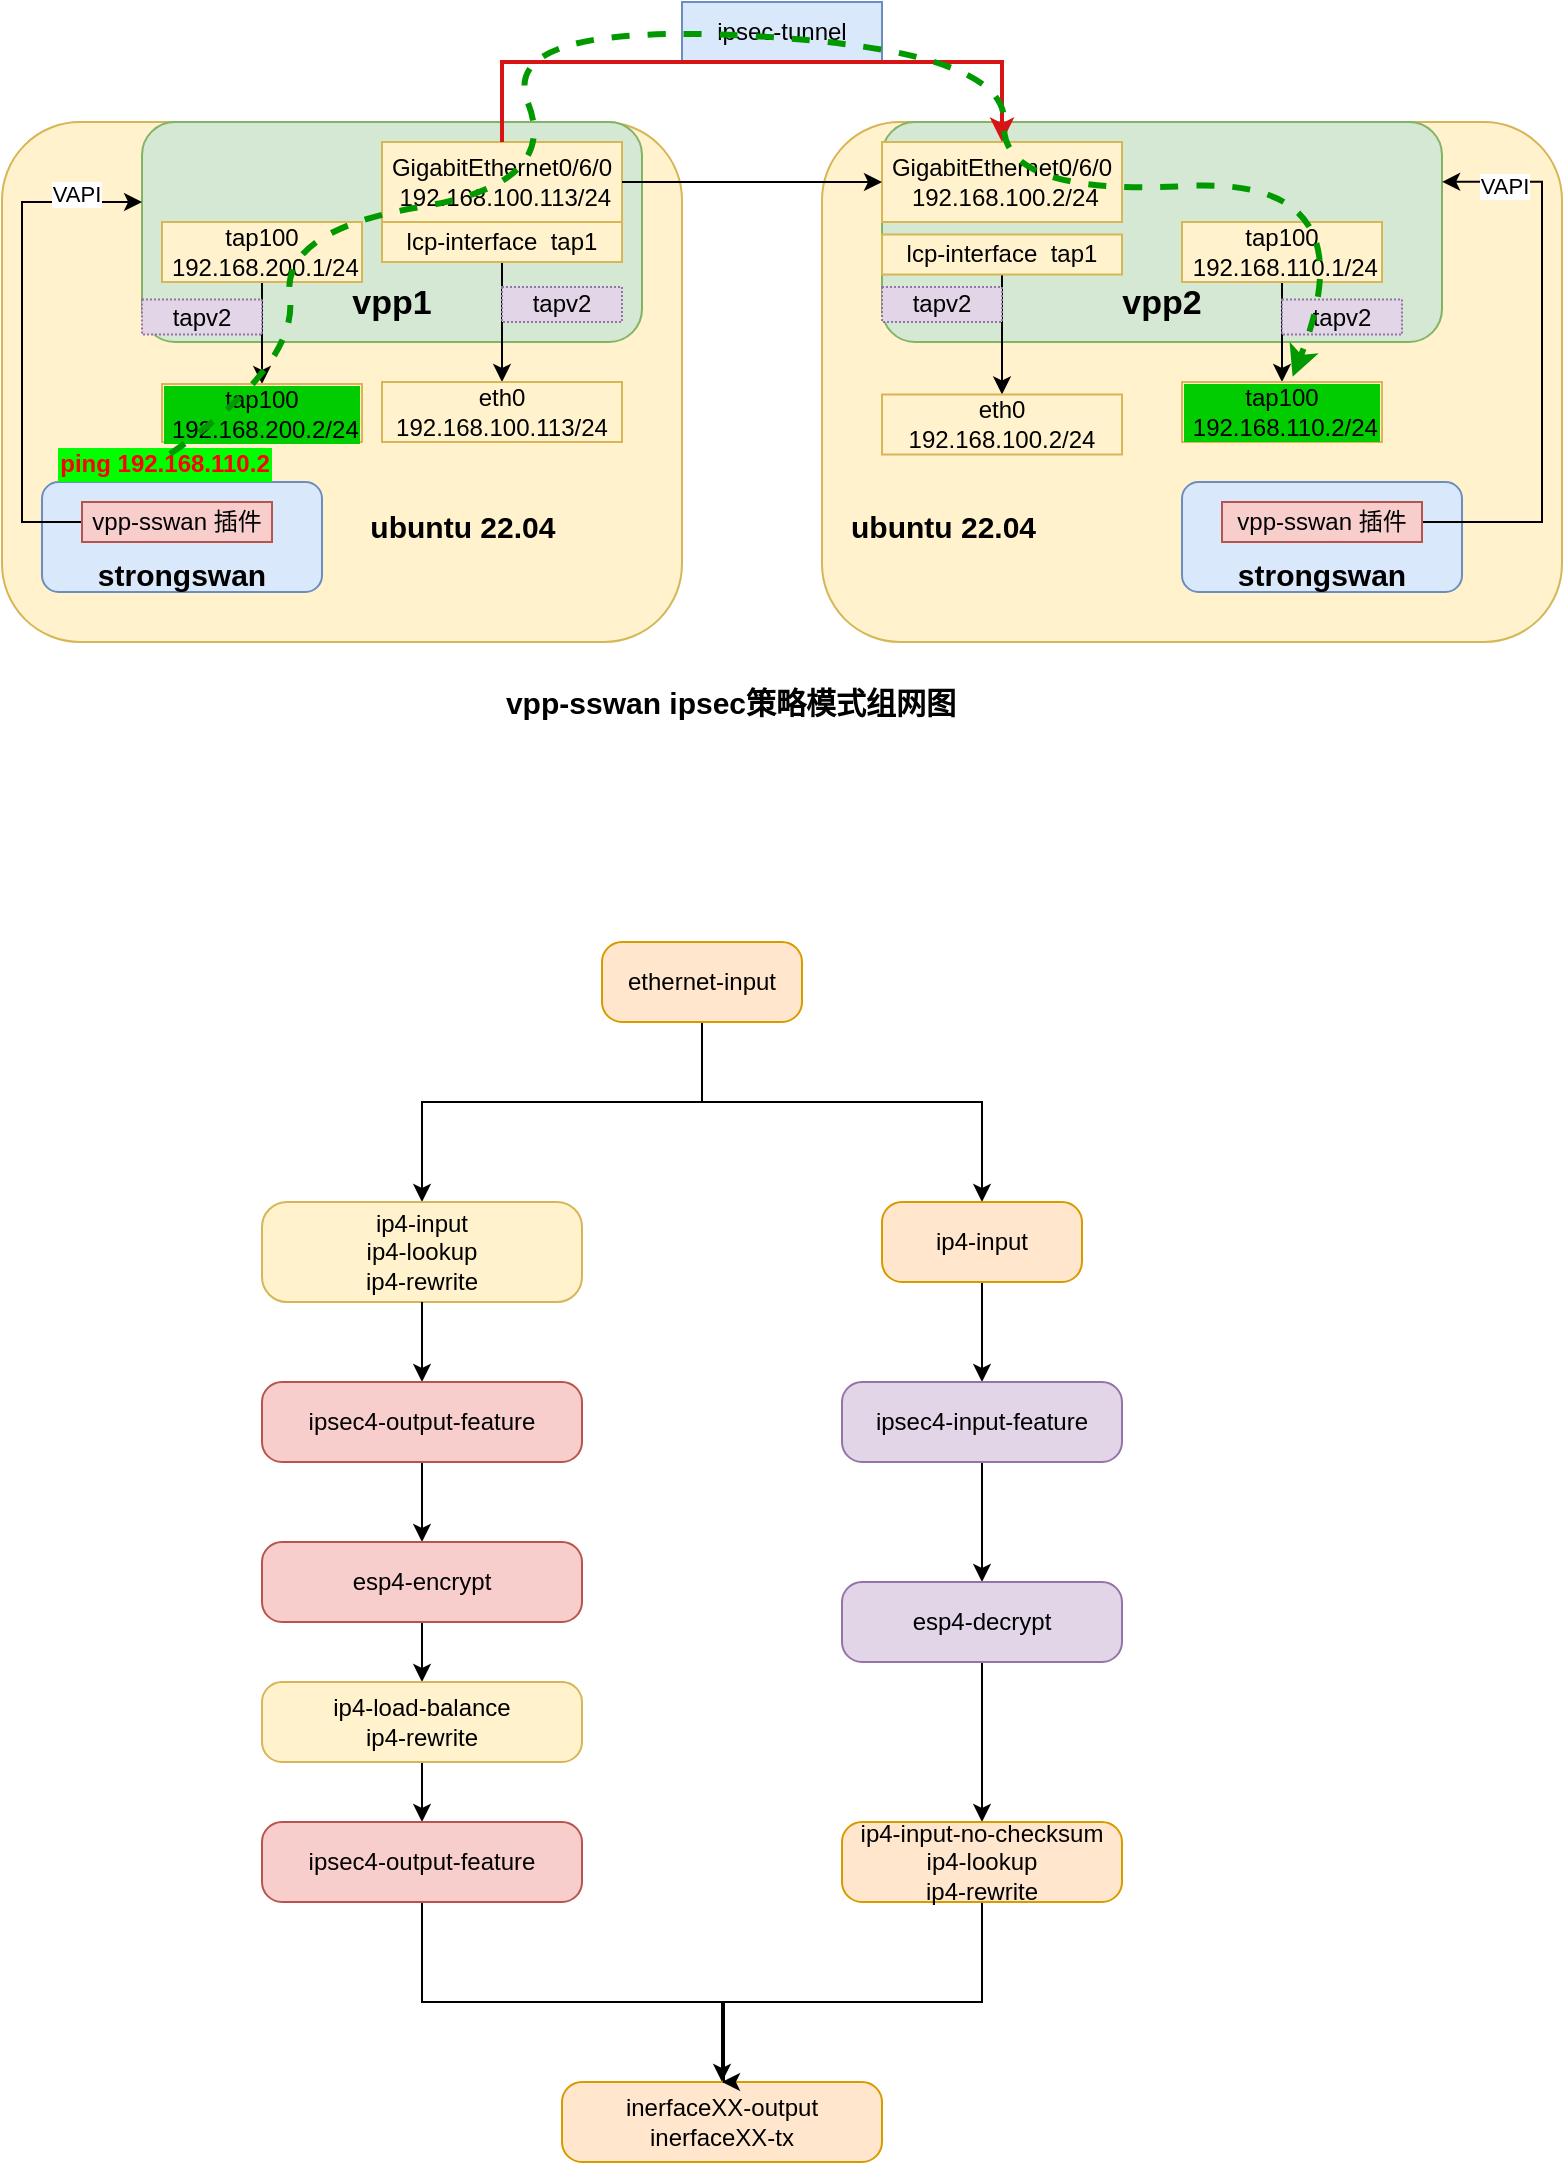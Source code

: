 <mxfile version="22.1.5" type="github">
  <diagram name="第 1 页" id="NZlMmKt4PmIUYlCAHn9F">
    <mxGraphModel dx="2074" dy="1118" grid="1" gridSize="10" guides="0" tooltips="1" connect="1" arrows="1" fold="1" page="1" pageScale="1" pageWidth="827" pageHeight="1169" math="0" shadow="0">
      <root>
        <mxCell id="0" />
        <mxCell id="1" parent="0" />
        <mxCell id="e4khdFZhtzmp9zucxFwM-1" value="&lt;font style=&quot;font-size: 15px;&quot;&gt;&lt;b&gt;&lt;br&gt;&lt;br&gt;&lt;br&gt;&lt;br&gt;&lt;br&gt;&lt;br&gt;&lt;br&gt;&lt;br&gt;&amp;nbsp; &amp;nbsp; &amp;nbsp; &amp;nbsp; &amp;nbsp; &amp;nbsp; &amp;nbsp; &amp;nbsp; &amp;nbsp; &amp;nbsp; &amp;nbsp; &amp;nbsp; &amp;nbsp; &amp;nbsp; &amp;nbsp;ubuntu 22.04&lt;br&gt;&lt;/b&gt;&lt;/font&gt;" style="rounded=1;whiteSpace=wrap;html=1;fillColor=#fff2cc;strokeColor=#d6b656;" parent="1" vertex="1">
          <mxGeometry x="40" y="110" width="340" height="260" as="geometry" />
        </mxCell>
        <mxCell id="e4khdFZhtzmp9zucxFwM-2" value="&lt;font style=&quot;&quot;&gt;&lt;br&gt;&lt;br&gt;&lt;br&gt;&lt;br&gt;&lt;br&gt;&lt;font style=&quot;font-size: 17px;&quot;&gt;&lt;b&gt;vpp1&lt;/b&gt;&lt;/font&gt;&lt;/font&gt;" style="rounded=1;whiteSpace=wrap;html=1;fillColor=#d5e8d4;strokeColor=#82b366;" parent="1" vertex="1">
          <mxGeometry x="110" y="110" width="250" height="110" as="geometry" />
        </mxCell>
        <mxCell id="e4khdFZhtzmp9zucxFwM-3" value="&lt;b style=&quot;font-size: 15px;&quot;&gt;&lt;br&gt;&lt;br&gt;strongswan&lt;/b&gt;" style="rounded=1;whiteSpace=wrap;html=1;fillColor=#dae8fc;strokeColor=#6c8ebf;" parent="1" vertex="1">
          <mxGeometry x="60" y="290" width="140" height="55" as="geometry" />
        </mxCell>
        <mxCell id="e4khdFZhtzmp9zucxFwM-9" value="&lt;div&gt;GigabitEthernet0/6/0 &lt;span style=&quot;background-color: initial;&quot;&gt;&amp;nbsp;192.168.100.113/24&lt;/span&gt;&lt;/div&gt;" style="text;html=1;strokeColor=#d6b656;fillColor=#fff2cc;align=center;verticalAlign=middle;whiteSpace=wrap;rounded=0;" parent="1" vertex="1">
          <mxGeometry x="230" y="120" width="120" height="40" as="geometry" />
        </mxCell>
        <mxCell id="e4khdFZhtzmp9zucxFwM-12" value="" style="edgeStyle=orthogonalEdgeStyle;rounded=0;orthogonalLoop=1;jettySize=auto;html=1;" parent="1" source="e4khdFZhtzmp9zucxFwM-10" target="e4khdFZhtzmp9zucxFwM-11" edge="1">
          <mxGeometry relative="1" as="geometry" />
        </mxCell>
        <mxCell id="e4khdFZhtzmp9zucxFwM-10" value="lcp-interface&amp;nbsp; tap1" style="text;html=1;strokeColor=#d6b656;fillColor=#fff2cc;align=center;verticalAlign=middle;whiteSpace=wrap;rounded=0;" parent="1" vertex="1">
          <mxGeometry x="230" y="160" width="120" height="20" as="geometry" />
        </mxCell>
        <mxCell id="e4khdFZhtzmp9zucxFwM-11" value="eth0&lt;br&gt;192.168.100.113/24" style="text;html=1;strokeColor=#d6b656;fillColor=#fff2cc;align=center;verticalAlign=middle;whiteSpace=wrap;rounded=0;" parent="1" vertex="1">
          <mxGeometry x="230" y="240" width="120" height="30" as="geometry" />
        </mxCell>
        <mxCell id="e4khdFZhtzmp9zucxFwM-13" value="tapv2" style="text;html=1;strokeColor=#9673a6;fillColor=#e1d5e7;align=center;verticalAlign=middle;whiteSpace=wrap;rounded=0;dashed=1;dashPattern=1 1;" parent="1" vertex="1">
          <mxGeometry x="290" y="192.5" width="60" height="17.5" as="geometry" />
        </mxCell>
        <mxCell id="e4khdFZhtzmp9zucxFwM-18" value="" style="edgeStyle=orthogonalEdgeStyle;rounded=0;orthogonalLoop=1;jettySize=auto;html=1;" parent="1" source="e4khdFZhtzmp9zucxFwM-14" target="e4khdFZhtzmp9zucxFwM-17" edge="1">
          <mxGeometry relative="1" as="geometry" />
        </mxCell>
        <mxCell id="e4khdFZhtzmp9zucxFwM-14" value="&lt;div&gt;tap100 &lt;span style=&quot;background-color: initial;&quot;&gt;&amp;nbsp;192.168.200.1/24&lt;/span&gt;&lt;/div&gt;" style="text;html=1;strokeColor=#d6b656;fillColor=#fff2cc;align=center;verticalAlign=middle;whiteSpace=wrap;rounded=0;" parent="1" vertex="1">
          <mxGeometry x="120" y="160" width="100" height="30" as="geometry" />
        </mxCell>
        <mxCell id="e4khdFZhtzmp9zucxFwM-17" value="&lt;div&gt;tap100 &lt;span style=&quot;&quot;&gt;&amp;nbsp;192.168.200.2/24&lt;/span&gt;&lt;/div&gt;" style="text;html=1;strokeColor=#d6b656;fillColor=#fff2cc;align=center;verticalAlign=middle;whiteSpace=wrap;rounded=0;labelBackgroundColor=#00CC00;" parent="1" vertex="1">
          <mxGeometry x="120" y="241" width="100" height="29" as="geometry" />
        </mxCell>
        <mxCell id="e4khdFZhtzmp9zucxFwM-19" value="tapv2" style="text;html=1;strokeColor=#9673a6;fillColor=#e1d5e7;align=center;verticalAlign=middle;whiteSpace=wrap;rounded=0;dashed=1;dashPattern=1 1;" parent="1" vertex="1">
          <mxGeometry x="110" y="198.75" width="60" height="17.5" as="geometry" />
        </mxCell>
        <mxCell id="e4khdFZhtzmp9zucxFwM-22" style="edgeStyle=orthogonalEdgeStyle;rounded=0;orthogonalLoop=1;jettySize=auto;html=1;exitX=0;exitY=0.5;exitDx=0;exitDy=0;entryX=0.206;entryY=0.154;entryDx=0;entryDy=0;entryPerimeter=0;" parent="1" source="e4khdFZhtzmp9zucxFwM-20" target="e4khdFZhtzmp9zucxFwM-1" edge="1">
          <mxGeometry relative="1" as="geometry">
            <Array as="points">
              <mxPoint x="50" y="310" />
              <mxPoint x="50" y="150" />
            </Array>
          </mxGeometry>
        </mxCell>
        <mxCell id="e4khdFZhtzmp9zucxFwM-23" value="VAPI" style="edgeLabel;html=1;align=center;verticalAlign=middle;resizable=0;points=[];" parent="e4khdFZhtzmp9zucxFwM-22" vertex="1" connectable="0">
          <mxGeometry x="0.73" y="4" relative="1" as="geometry">
            <mxPoint as="offset" />
          </mxGeometry>
        </mxCell>
        <mxCell id="e4khdFZhtzmp9zucxFwM-20" value="vpp-sswan 插件" style="text;html=1;strokeColor=#b85450;fillColor=#f8cecc;align=center;verticalAlign=middle;whiteSpace=wrap;rounded=0;" parent="1" vertex="1">
          <mxGeometry x="80" y="300" width="95" height="20" as="geometry" />
        </mxCell>
        <mxCell id="e4khdFZhtzmp9zucxFwM-24" value="&lt;font style=&quot;font-size: 15px;&quot;&gt;&lt;b&gt;&lt;br&gt;&lt;br&gt;&lt;br&gt;&lt;br&gt;&lt;br&gt;&lt;br&gt;&lt;br&gt;&lt;div style=&quot;&quot;&gt;&lt;b style=&quot;background-color: initial;&quot;&gt;&lt;br&gt;&lt;/b&gt;&lt;/div&gt;&lt;div style=&quot;&quot;&gt;&lt;b style=&quot;background-color: initial;&quot;&gt;&amp;nbsp; &amp;nbsp;ubuntu 22.04&lt;/b&gt;&lt;/div&gt;&lt;/b&gt;&lt;/font&gt;" style="rounded=1;whiteSpace=wrap;html=1;fillColor=#fff2cc;strokeColor=#d6b656;align=left;" parent="1" vertex="1">
          <mxGeometry x="450" y="110" width="370" height="260" as="geometry" />
        </mxCell>
        <mxCell id="e4khdFZhtzmp9zucxFwM-25" value="&lt;font style=&quot;&quot;&gt;&lt;br&gt;&lt;br&gt;&lt;br&gt;&lt;br&gt;&lt;br&gt;&lt;font style=&quot;font-size: 17px;&quot;&gt;&lt;b&gt;vpp2&lt;/b&gt;&lt;/font&gt;&lt;/font&gt;" style="rounded=1;whiteSpace=wrap;html=1;fillColor=#d5e8d4;strokeColor=#82b366;" parent="1" vertex="1">
          <mxGeometry x="480" y="110" width="280" height="110" as="geometry" />
        </mxCell>
        <mxCell id="e4khdFZhtzmp9zucxFwM-26" value="&lt;b style=&quot;font-size: 15px;&quot;&gt;&lt;br&gt;&lt;br&gt;strongswan&lt;/b&gt;" style="rounded=1;whiteSpace=wrap;html=1;fillColor=#dae8fc;strokeColor=#6c8ebf;" parent="1" vertex="1">
          <mxGeometry x="630" y="290" width="140" height="55" as="geometry" />
        </mxCell>
        <mxCell id="e4khdFZhtzmp9zucxFwM-27" value="&lt;div&gt;GigabitEthernet0/6/0 &lt;span style=&quot;background-color: initial;&quot;&gt;&amp;nbsp;192.168.100.2/24&lt;/span&gt;&lt;/div&gt;" style="text;html=1;strokeColor=#d6b656;fillColor=#fff2cc;align=center;verticalAlign=middle;whiteSpace=wrap;rounded=0;" parent="1" vertex="1">
          <mxGeometry x="480" y="120" width="120" height="40" as="geometry" />
        </mxCell>
        <mxCell id="e4khdFZhtzmp9zucxFwM-28" value="" style="edgeStyle=orthogonalEdgeStyle;rounded=0;orthogonalLoop=1;jettySize=auto;html=1;" parent="1" source="e4khdFZhtzmp9zucxFwM-29" target="e4khdFZhtzmp9zucxFwM-30" edge="1">
          <mxGeometry relative="1" as="geometry" />
        </mxCell>
        <mxCell id="e4khdFZhtzmp9zucxFwM-29" value="lcp-interface&amp;nbsp; tap1" style="text;html=1;strokeColor=#d6b656;fillColor=#fff2cc;align=center;verticalAlign=middle;whiteSpace=wrap;rounded=0;" parent="1" vertex="1">
          <mxGeometry x="480" y="166.25" width="120" height="20" as="geometry" />
        </mxCell>
        <mxCell id="e4khdFZhtzmp9zucxFwM-30" value="eth0&lt;br&gt;192.168.100.2/24" style="text;html=1;strokeColor=#d6b656;fillColor=#fff2cc;align=center;verticalAlign=middle;whiteSpace=wrap;rounded=0;" parent="1" vertex="1">
          <mxGeometry x="480" y="246.25" width="120" height="30" as="geometry" />
        </mxCell>
        <mxCell id="e4khdFZhtzmp9zucxFwM-31" value="tapv2" style="text;html=1;strokeColor=#9673a6;fillColor=#e1d5e7;align=center;verticalAlign=middle;whiteSpace=wrap;rounded=0;dashed=1;dashPattern=1 1;" parent="1" vertex="1">
          <mxGeometry x="480" y="192.5" width="60" height="17.5" as="geometry" />
        </mxCell>
        <mxCell id="e4khdFZhtzmp9zucxFwM-32" value="" style="edgeStyle=orthogonalEdgeStyle;rounded=0;orthogonalLoop=1;jettySize=auto;html=1;" parent="1" source="e4khdFZhtzmp9zucxFwM-33" target="e4khdFZhtzmp9zucxFwM-34" edge="1">
          <mxGeometry relative="1" as="geometry" />
        </mxCell>
        <mxCell id="e4khdFZhtzmp9zucxFwM-33" value="&lt;div&gt;tap100 &lt;span style=&quot;background-color: initial;&quot;&gt;&amp;nbsp;192.168.110.1/24&lt;/span&gt;&lt;/div&gt;" style="text;html=1;strokeColor=#d6b656;fillColor=#fff2cc;align=center;verticalAlign=middle;whiteSpace=wrap;rounded=0;" parent="1" vertex="1">
          <mxGeometry x="630" y="160" width="100" height="30" as="geometry" />
        </mxCell>
        <mxCell id="e4khdFZhtzmp9zucxFwM-34" value="&lt;div&gt;tap100 &lt;span style=&quot;&quot;&gt;&amp;nbsp;192.168.110.2/24&lt;/span&gt;&lt;/div&gt;" style="text;html=1;strokeColor=#d6b656;fillColor=#fff2cc;align=center;verticalAlign=middle;whiteSpace=wrap;rounded=0;labelBackgroundColor=#00CC00;" parent="1" vertex="1">
          <mxGeometry x="630" y="240" width="100" height="30" as="geometry" />
        </mxCell>
        <mxCell id="e4khdFZhtzmp9zucxFwM-35" value="tapv2" style="text;html=1;strokeColor=#9673a6;fillColor=#e1d5e7;align=center;verticalAlign=middle;whiteSpace=wrap;rounded=0;dashed=1;dashPattern=1 1;" parent="1" vertex="1">
          <mxGeometry x="680" y="198.75" width="60" height="17.5" as="geometry" />
        </mxCell>
        <mxCell id="e4khdFZhtzmp9zucxFwM-39" style="edgeStyle=orthogonalEdgeStyle;rounded=0;orthogonalLoop=1;jettySize=auto;html=1;exitX=1;exitY=0.5;exitDx=0;exitDy=0;entryX=0.838;entryY=0.115;entryDx=0;entryDy=0;entryPerimeter=0;" parent="1" source="e4khdFZhtzmp9zucxFwM-38" target="e4khdFZhtzmp9zucxFwM-24" edge="1">
          <mxGeometry relative="1" as="geometry">
            <Array as="points">
              <mxPoint x="810" y="310" />
              <mxPoint x="810" y="140" />
            </Array>
          </mxGeometry>
        </mxCell>
        <mxCell id="e4khdFZhtzmp9zucxFwM-40" value="VAPI" style="edgeLabel;html=1;align=center;verticalAlign=middle;resizable=0;points=[];" parent="e4khdFZhtzmp9zucxFwM-39" vertex="1" connectable="0">
          <mxGeometry x="0.777" y="2" relative="1" as="geometry">
            <mxPoint as="offset" />
          </mxGeometry>
        </mxCell>
        <mxCell id="e4khdFZhtzmp9zucxFwM-38" value="vpp-sswan 插件" style="text;html=1;strokeColor=#b85450;fillColor=#f8cecc;align=center;verticalAlign=middle;whiteSpace=wrap;rounded=0;" parent="1" vertex="1">
          <mxGeometry x="650" y="300" width="100" height="20" as="geometry" />
        </mxCell>
        <mxCell id="e4khdFZhtzmp9zucxFwM-41" style="edgeStyle=orthogonalEdgeStyle;rounded=0;orthogonalLoop=1;jettySize=auto;html=1;exitX=1;exitY=0.5;exitDx=0;exitDy=0;entryX=0;entryY=0.5;entryDx=0;entryDy=0;" parent="1" source="e4khdFZhtzmp9zucxFwM-9" target="e4khdFZhtzmp9zucxFwM-27" edge="1">
          <mxGeometry relative="1" as="geometry" />
        </mxCell>
        <mxCell id="e4khdFZhtzmp9zucxFwM-43" value="ipsec-tunnel" style="text;html=1;strokeColor=#6c8ebf;fillColor=#dae8fc;align=center;verticalAlign=middle;whiteSpace=wrap;rounded=0;" parent="1" vertex="1">
          <mxGeometry x="380" y="50" width="100" height="30" as="geometry" />
        </mxCell>
        <mxCell id="e4khdFZhtzmp9zucxFwM-42" style="edgeStyle=orthogonalEdgeStyle;rounded=0;orthogonalLoop=1;jettySize=auto;html=1;exitX=0.5;exitY=0;exitDx=0;exitDy=0;entryX=0.5;entryY=0;entryDx=0;entryDy=0;strokeWidth=2;strokeColor=#d71414;" parent="1" source="e4khdFZhtzmp9zucxFwM-9" target="e4khdFZhtzmp9zucxFwM-27" edge="1">
          <mxGeometry relative="1" as="geometry">
            <Array as="points">
              <mxPoint x="290" y="80" />
              <mxPoint x="540" y="80" />
            </Array>
          </mxGeometry>
        </mxCell>
        <mxCell id="3LxnoMwm0VU10GQVuCYt-1" value="ping 192.168.110.2" style="text;html=1;strokeColor=none;fillColor=none;align=center;verticalAlign=middle;whiteSpace=wrap;rounded=0;fontColor=#FF0000;fontStyle=1;labelBorderColor=#00FF00;labelBackgroundColor=#00FF00;" parent="1" vertex="1">
          <mxGeometry x="58" y="274" width="127" height="13" as="geometry" />
        </mxCell>
        <mxCell id="3LxnoMwm0VU10GQVuCYt-2" value="" style="curved=1;endArrow=classic;html=1;rounded=0;exitX=0.52;exitY=0.154;exitDx=0;exitDy=0;exitPerimeter=0;entryX=0.553;entryY=-0.089;entryDx=0;entryDy=0;entryPerimeter=0;fontColor=#1919FF;fontStyle=1;fontSize=18;strokeColor=#009900;strokeWidth=3;dashed=1;" parent="1" source="3LxnoMwm0VU10GQVuCYt-1" target="e4khdFZhtzmp9zucxFwM-34" edge="1">
          <mxGeometry width="50" height="50" relative="1" as="geometry">
            <mxPoint x="107.998" y="278.994" as="sourcePoint" />
            <mxPoint x="587.39" y="83" as="targetPoint" />
            <Array as="points">
              <mxPoint x="188.39" y="231" />
              <mxPoint x="179.39" y="164" />
              <mxPoint x="319" y="141" />
              <mxPoint x="287" y="60" />
              <mxPoint x="543" y="74" />
              <mxPoint x="539" y="147" />
              <mxPoint x="725" y="137" />
            </Array>
          </mxGeometry>
        </mxCell>
        <mxCell id="3LxnoMwm0VU10GQVuCYt-3" value="vpp-sswan ipsec策略模式组网图" style="text;html=1;strokeColor=none;fillColor=none;align=center;verticalAlign=middle;whiteSpace=wrap;rounded=0;fontStyle=1;fontSize=15;" parent="1" vertex="1">
          <mxGeometry x="275" y="385" width="259" height="30" as="geometry" />
        </mxCell>
        <mxCell id="dVTy2WxXPgvmFLM2rHkz-28" style="edgeStyle=orthogonalEdgeStyle;rounded=0;orthogonalLoop=1;jettySize=auto;html=1;entryX=0.5;entryY=0;entryDx=0;entryDy=0;" edge="1" parent="1" source="8uWlX9gr1XOp0DNWGafa-3" target="dVTy2WxXPgvmFLM2rHkz-3">
          <mxGeometry relative="1" as="geometry">
            <Array as="points">
              <mxPoint x="390" y="600" />
              <mxPoint x="250" y="600" />
            </Array>
          </mxGeometry>
        </mxCell>
        <mxCell id="dVTy2WxXPgvmFLM2rHkz-29" style="edgeStyle=orthogonalEdgeStyle;rounded=0;orthogonalLoop=1;jettySize=auto;html=1;entryX=0.5;entryY=0;entryDx=0;entryDy=0;" edge="1" parent="1" source="8uWlX9gr1XOp0DNWGafa-3" target="dVTy2WxXPgvmFLM2rHkz-18">
          <mxGeometry relative="1" as="geometry">
            <Array as="points">
              <mxPoint x="390" y="600" />
              <mxPoint x="530" y="600" />
            </Array>
          </mxGeometry>
        </mxCell>
        <mxCell id="8uWlX9gr1XOp0DNWGafa-3" value="ethernet-input" style="rounded=1;whiteSpace=wrap;html=1;movable=1;resizable=1;rotatable=1;deletable=1;editable=1;locked=0;connectable=1;arcSize=25;fillColor=#ffe6cc;strokeColor=#d79b00;" parent="1" vertex="1">
          <mxGeometry x="340" y="520" width="100" height="40" as="geometry" />
        </mxCell>
        <mxCell id="dVTy2WxXPgvmFLM2rHkz-3" value="ip4-input&lt;br&gt;ip4-lookup&lt;br&gt;ip4-rewrite" style="rounded=1;whiteSpace=wrap;html=1;movable=1;resizable=1;rotatable=1;deletable=1;editable=1;locked=0;connectable=1;arcSize=25;fillColor=#fff2cc;strokeColor=#d6b656;" vertex="1" parent="1">
          <mxGeometry x="170" y="650" width="160" height="50" as="geometry" />
        </mxCell>
        <mxCell id="dVTy2WxXPgvmFLM2rHkz-8" value="" style="edgeStyle=orthogonalEdgeStyle;rounded=0;orthogonalLoop=1;jettySize=auto;html=1;exitX=0.5;exitY=1;exitDx=0;exitDy=0;" edge="1" parent="1" source="dVTy2WxXPgvmFLM2rHkz-3" target="dVTy2WxXPgvmFLM2rHkz-7">
          <mxGeometry relative="1" as="geometry">
            <mxPoint x="230" y="740" as="sourcePoint" />
          </mxGeometry>
        </mxCell>
        <mxCell id="dVTy2WxXPgvmFLM2rHkz-10" value="" style="edgeStyle=orthogonalEdgeStyle;rounded=0;orthogonalLoop=1;jettySize=auto;html=1;" edge="1" parent="1" source="dVTy2WxXPgvmFLM2rHkz-7" target="dVTy2WxXPgvmFLM2rHkz-9">
          <mxGeometry relative="1" as="geometry" />
        </mxCell>
        <mxCell id="dVTy2WxXPgvmFLM2rHkz-7" value="ipsec4-output-feature" style="rounded=1;whiteSpace=wrap;html=1;movable=1;resizable=1;rotatable=1;deletable=1;editable=1;locked=0;connectable=1;arcSize=25;fillColor=#f8cecc;strokeColor=#b85450;" vertex="1" parent="1">
          <mxGeometry x="170" y="740" width="160" height="40" as="geometry" />
        </mxCell>
        <mxCell id="dVTy2WxXPgvmFLM2rHkz-12" value="" style="edgeStyle=orthogonalEdgeStyle;rounded=0;orthogonalLoop=1;jettySize=auto;html=1;" edge="1" parent="1" source="dVTy2WxXPgvmFLM2rHkz-9" target="dVTy2WxXPgvmFLM2rHkz-11">
          <mxGeometry relative="1" as="geometry" />
        </mxCell>
        <mxCell id="dVTy2WxXPgvmFLM2rHkz-9" value="esp4-encrypt" style="rounded=1;whiteSpace=wrap;html=1;movable=1;resizable=1;rotatable=1;deletable=1;editable=1;locked=0;connectable=1;arcSize=25;fillColor=#f8cecc;strokeColor=#b85450;" vertex="1" parent="1">
          <mxGeometry x="170" y="820" width="160" height="40" as="geometry" />
        </mxCell>
        <mxCell id="dVTy2WxXPgvmFLM2rHkz-14" value="" style="edgeStyle=orthogonalEdgeStyle;rounded=0;orthogonalLoop=1;jettySize=auto;html=1;" edge="1" parent="1" source="dVTy2WxXPgvmFLM2rHkz-11" target="dVTy2WxXPgvmFLM2rHkz-13">
          <mxGeometry relative="1" as="geometry" />
        </mxCell>
        <mxCell id="dVTy2WxXPgvmFLM2rHkz-11" value="ip4-load-balance&lt;br&gt;ip4-rewrite" style="rounded=1;whiteSpace=wrap;html=1;movable=1;resizable=1;rotatable=1;deletable=1;editable=1;locked=0;connectable=1;arcSize=25;fillColor=#fff2cc;strokeColor=#d6b656;" vertex="1" parent="1">
          <mxGeometry x="170" y="890" width="160" height="40" as="geometry" />
        </mxCell>
        <mxCell id="dVTy2WxXPgvmFLM2rHkz-16" value="" style="edgeStyle=orthogonalEdgeStyle;rounded=0;orthogonalLoop=1;jettySize=auto;html=1;exitX=0.5;exitY=1;exitDx=0;exitDy=0;" edge="1" parent="1" source="dVTy2WxXPgvmFLM2rHkz-13" target="dVTy2WxXPgvmFLM2rHkz-15">
          <mxGeometry relative="1" as="geometry">
            <Array as="points">
              <mxPoint x="250" y="1050" />
              <mxPoint x="400" y="1050" />
            </Array>
          </mxGeometry>
        </mxCell>
        <mxCell id="dVTy2WxXPgvmFLM2rHkz-13" value="ipsec4-output-feature" style="rounded=1;whiteSpace=wrap;html=1;movable=1;resizable=1;rotatable=1;deletable=1;editable=1;locked=0;connectable=1;arcSize=25;fillColor=#f8cecc;strokeColor=#b85450;" vertex="1" parent="1">
          <mxGeometry x="170" y="960" width="160" height="40" as="geometry" />
        </mxCell>
        <mxCell id="dVTy2WxXPgvmFLM2rHkz-15" value="inerfaceXX-output&lt;br&gt;inerfaceXX-tx" style="rounded=1;whiteSpace=wrap;html=1;movable=1;resizable=1;rotatable=1;deletable=1;editable=1;locked=0;connectable=1;arcSize=25;fillColor=#ffe6cc;strokeColor=#d79b00;" vertex="1" parent="1">
          <mxGeometry x="320" y="1090" width="160" height="40" as="geometry" />
        </mxCell>
        <mxCell id="dVTy2WxXPgvmFLM2rHkz-21" value="" style="edgeStyle=orthogonalEdgeStyle;rounded=0;orthogonalLoop=1;jettySize=auto;html=1;" edge="1" parent="1" source="dVTy2WxXPgvmFLM2rHkz-18" target="dVTy2WxXPgvmFLM2rHkz-20">
          <mxGeometry relative="1" as="geometry" />
        </mxCell>
        <mxCell id="dVTy2WxXPgvmFLM2rHkz-18" value="ip4-input" style="rounded=1;whiteSpace=wrap;html=1;movable=1;resizable=1;rotatable=1;deletable=1;editable=1;locked=0;connectable=1;arcSize=25;fillColor=#ffe6cc;strokeColor=#d79b00;" vertex="1" parent="1">
          <mxGeometry x="480" y="650" width="100" height="40" as="geometry" />
        </mxCell>
        <mxCell id="dVTy2WxXPgvmFLM2rHkz-23" value="" style="edgeStyle=orthogonalEdgeStyle;rounded=0;orthogonalLoop=1;jettySize=auto;html=1;" edge="1" parent="1" source="dVTy2WxXPgvmFLM2rHkz-20" target="dVTy2WxXPgvmFLM2rHkz-22">
          <mxGeometry relative="1" as="geometry" />
        </mxCell>
        <mxCell id="dVTy2WxXPgvmFLM2rHkz-20" value="ipsec4-input-feature" style="rounded=1;whiteSpace=wrap;html=1;movable=1;resizable=1;rotatable=1;deletable=1;editable=1;locked=0;connectable=1;arcSize=25;fillColor=#e1d5e7;strokeColor=#9673a6;" vertex="1" parent="1">
          <mxGeometry x="460" y="740" width="140" height="40" as="geometry" />
        </mxCell>
        <mxCell id="dVTy2WxXPgvmFLM2rHkz-25" value="" style="edgeStyle=orthogonalEdgeStyle;rounded=0;orthogonalLoop=1;jettySize=auto;html=1;" edge="1" parent="1" source="dVTy2WxXPgvmFLM2rHkz-22" target="dVTy2WxXPgvmFLM2rHkz-24">
          <mxGeometry relative="1" as="geometry" />
        </mxCell>
        <mxCell id="dVTy2WxXPgvmFLM2rHkz-22" value="esp4-decrypt" style="rounded=1;whiteSpace=wrap;html=1;movable=1;resizable=1;rotatable=1;deletable=1;editable=1;locked=0;connectable=1;arcSize=25;fillColor=#e1d5e7;strokeColor=#9673a6;" vertex="1" parent="1">
          <mxGeometry x="460" y="840" width="140" height="40" as="geometry" />
        </mxCell>
        <mxCell id="dVTy2WxXPgvmFLM2rHkz-27" value="" style="edgeStyle=orthogonalEdgeStyle;rounded=0;orthogonalLoop=1;jettySize=auto;html=1;" edge="1" parent="1" source="dVTy2WxXPgvmFLM2rHkz-24">
          <mxGeometry relative="1" as="geometry">
            <mxPoint x="400" y="1090" as="targetPoint" />
            <Array as="points">
              <mxPoint x="530" y="1050" />
              <mxPoint x="401" y="1050" />
            </Array>
          </mxGeometry>
        </mxCell>
        <mxCell id="dVTy2WxXPgvmFLM2rHkz-24" value="ip4-input-no-checksum&lt;br&gt;ip4-lookup&lt;br&gt;ip4-rewrite" style="rounded=1;whiteSpace=wrap;html=1;movable=1;resizable=1;rotatable=1;deletable=1;editable=1;locked=0;connectable=1;arcSize=25;fillColor=#ffe6cc;strokeColor=#d79b00;" vertex="1" parent="1">
          <mxGeometry x="460" y="960" width="140" height="40" as="geometry" />
        </mxCell>
      </root>
    </mxGraphModel>
  </diagram>
</mxfile>
